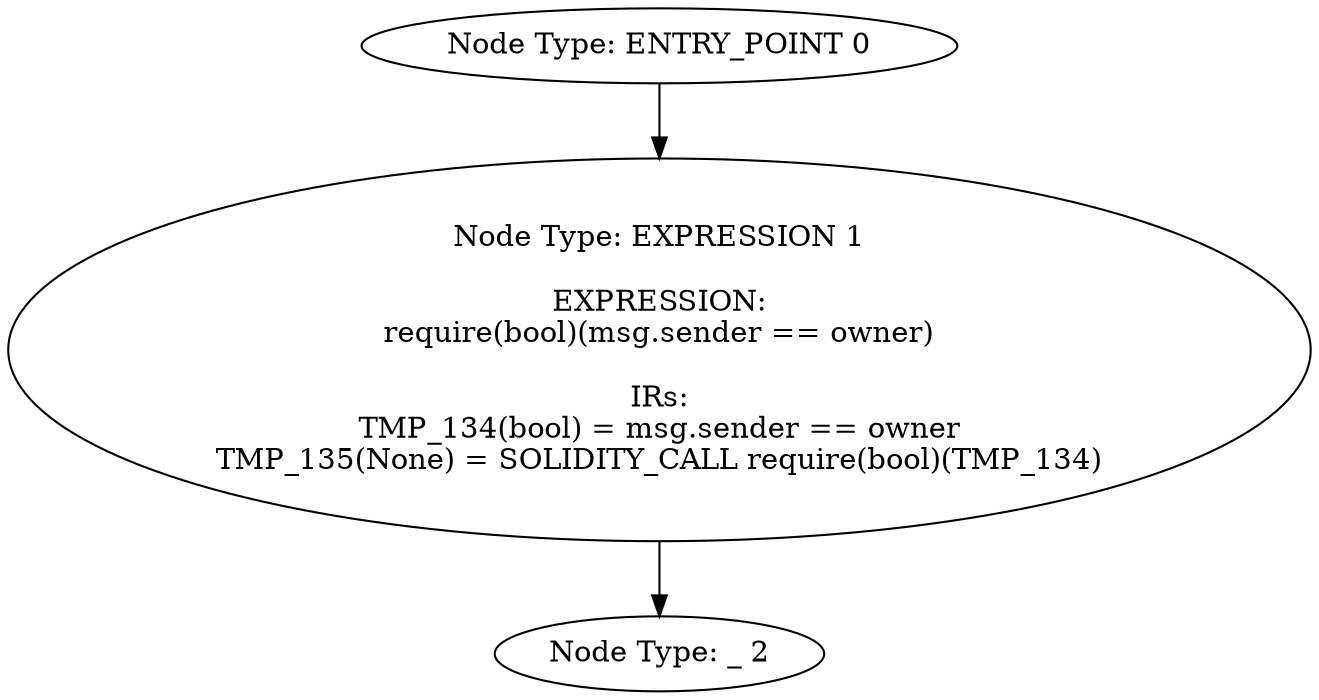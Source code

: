 digraph{
0[label="Node Type: ENTRY_POINT 0
"];
0->1;
1[label="Node Type: EXPRESSION 1

EXPRESSION:
require(bool)(msg.sender == owner)

IRs:
TMP_134(bool) = msg.sender == owner
TMP_135(None) = SOLIDITY_CALL require(bool)(TMP_134)"];
1->2;
2[label="Node Type: _ 2
"];
}
